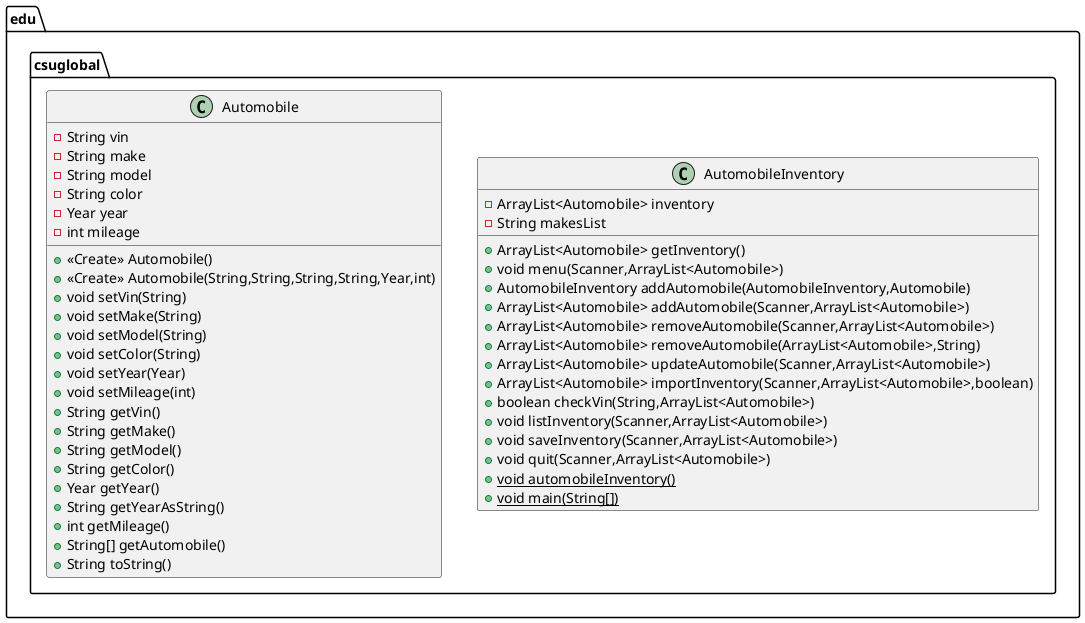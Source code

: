@startuml
class edu.csuglobal.AutomobileInventory {
- ArrayList<Automobile> inventory
- String makesList
+ ArrayList<Automobile> getInventory()
+ void menu(Scanner,ArrayList<Automobile>)
+ AutomobileInventory addAutomobile(AutomobileInventory,Automobile)
+ ArrayList<Automobile> addAutomobile(Scanner,ArrayList<Automobile>)
+ ArrayList<Automobile> removeAutomobile(Scanner,ArrayList<Automobile>)
+ ArrayList<Automobile> removeAutomobile(ArrayList<Automobile>,String)
+ ArrayList<Automobile> updateAutomobile(Scanner,ArrayList<Automobile>)
+ ArrayList<Automobile> importInventory(Scanner,ArrayList<Automobile>,boolean)
+ boolean checkVin(String,ArrayList<Automobile>)
+ void listInventory(Scanner,ArrayList<Automobile>)
+ void saveInventory(Scanner,ArrayList<Automobile>)
+ void quit(Scanner,ArrayList<Automobile>)
+ {static} void automobileInventory()
+ {static} void main(String[])
}
class edu.csuglobal.Automobile {
- String vin
- String make
- String model
- String color
- Year year
- int mileage
+ <<Create>> Automobile()
+ <<Create>> Automobile(String,String,String,String,Year,int)
+ void setVin(String)
+ void setMake(String)
+ void setModel(String)
+ void setColor(String)
+ void setYear(Year)
+ void setMileage(int)
+ String getVin()
+ String getMake()
+ String getModel()
+ String getColor()
+ Year getYear()
+ String getYearAsString()
+ int getMileage()
+ String[] getAutomobile()
+ String toString()
}
@enduml